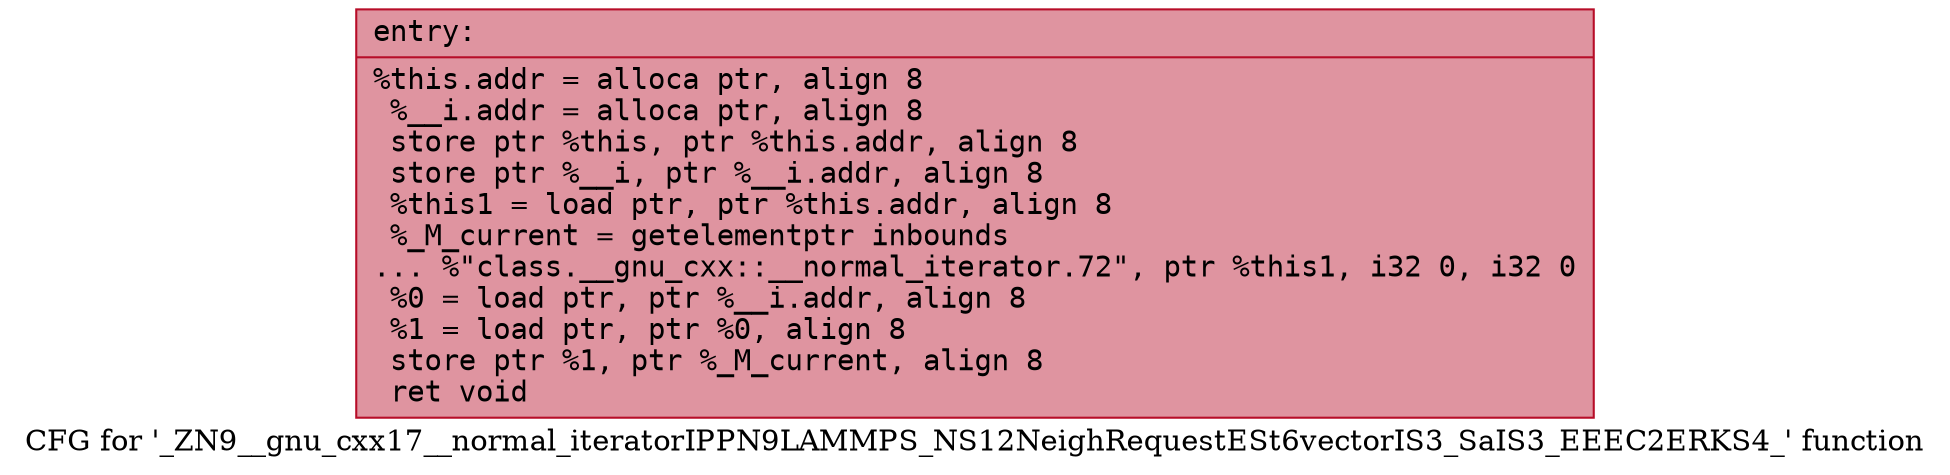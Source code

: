 digraph "CFG for '_ZN9__gnu_cxx17__normal_iteratorIPPN9LAMMPS_NS12NeighRequestESt6vectorIS3_SaIS3_EEEC2ERKS4_' function" {
	label="CFG for '_ZN9__gnu_cxx17__normal_iteratorIPPN9LAMMPS_NS12NeighRequestESt6vectorIS3_SaIS3_EEEC2ERKS4_' function";

	Node0x5563be1b44d0 [shape=record,color="#b70d28ff", style=filled, fillcolor="#b70d2870" fontname="Courier",label="{entry:\l|  %this.addr = alloca ptr, align 8\l  %__i.addr = alloca ptr, align 8\l  store ptr %this, ptr %this.addr, align 8\l  store ptr %__i, ptr %__i.addr, align 8\l  %this1 = load ptr, ptr %this.addr, align 8\l  %_M_current = getelementptr inbounds\l... %\"class.__gnu_cxx::__normal_iterator.72\", ptr %this1, i32 0, i32 0\l  %0 = load ptr, ptr %__i.addr, align 8\l  %1 = load ptr, ptr %0, align 8\l  store ptr %1, ptr %_M_current, align 8\l  ret void\l}"];
}
